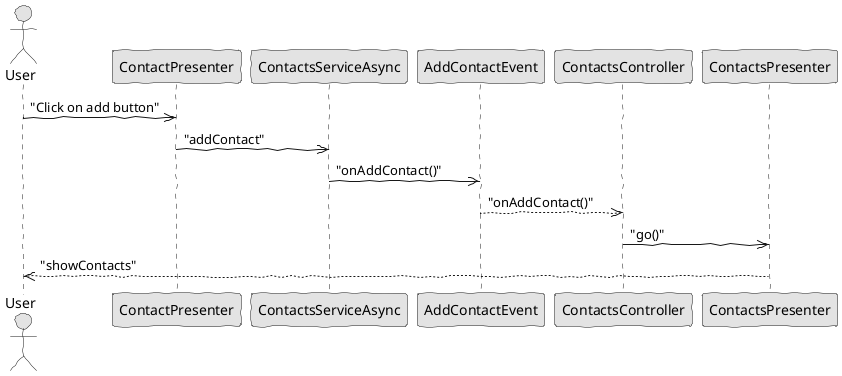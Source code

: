@startuml class-diagram.png
 skinparam handwritten true
 skinparam monochrome true
 skinparam packageStyle rect
 skinparam defaultFontName FG Virgil
 skinparam shadowing false

 actor User
 participant ContactPresenter
 participant ContactsServiceAsync
 participant AddContactEvent
 participant ContactsController

 User ->> ContactPresenter : "Click on add button"
 ContactPresenter ->> ContactsServiceAsync : "addContact"

 ContactsServiceAsync ->> AddContactEvent : "onAddContact()"

 ContactsController <<-- AddContactEvent : "onAddContact()"
 ContactsController ->> ContactsPresenter : "go()"
 User <<-- ContactsPresenter : "showContacts"


@enduml
